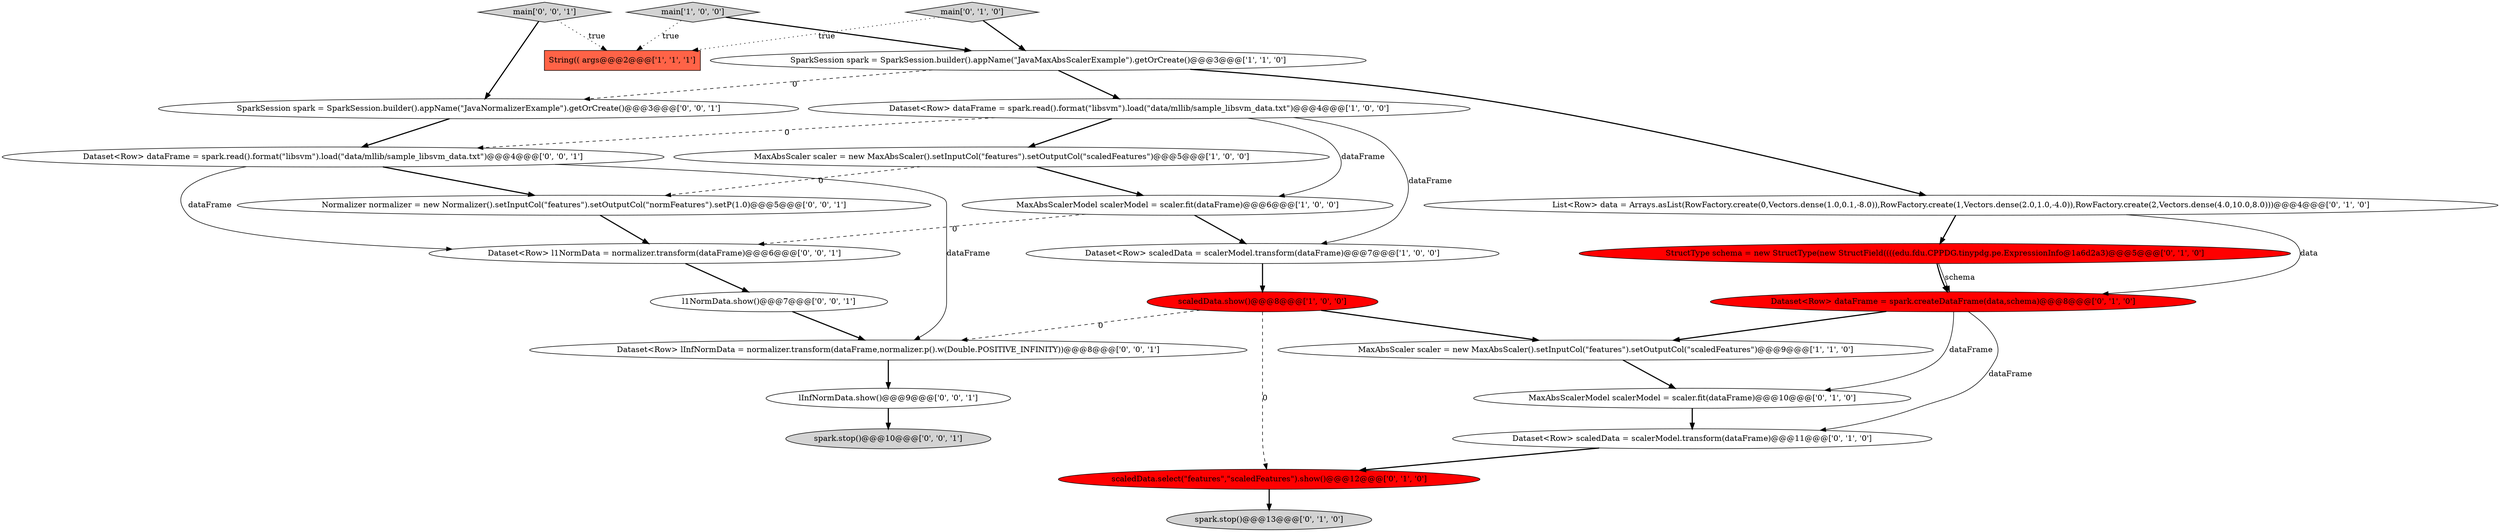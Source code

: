 digraph {
10 [style = filled, label = "Dataset<Row> scaledData = scalerModel.transform(dataFrame)@@@11@@@['0', '1', '0']", fillcolor = white, shape = ellipse image = "AAA0AAABBB2BBB"];
22 [style = filled, label = "Dataset<Row> l1NormData = normalizer.transform(dataFrame)@@@6@@@['0', '0', '1']", fillcolor = white, shape = ellipse image = "AAA0AAABBB3BBB"];
11 [style = filled, label = "scaledData.select(\"features\",\"scaledFeatures\").show()@@@12@@@['0', '1', '0']", fillcolor = red, shape = ellipse image = "AAA1AAABBB2BBB"];
19 [style = filled, label = "Dataset<Row> lInfNormData = normalizer.transform(dataFrame,normalizer.p().w(Double.POSITIVE_INFINITY))@@@8@@@['0', '0', '1']", fillcolor = white, shape = ellipse image = "AAA0AAABBB3BBB"];
8 [style = filled, label = "scaledData.show()@@@8@@@['1', '0', '0']", fillcolor = red, shape = ellipse image = "AAA1AAABBB1BBB"];
16 [style = filled, label = "MaxAbsScalerModel scalerModel = scaler.fit(dataFrame)@@@10@@@['0', '1', '0']", fillcolor = white, shape = ellipse image = "AAA0AAABBB2BBB"];
5 [style = filled, label = "MaxAbsScalerModel scalerModel = scaler.fit(dataFrame)@@@6@@@['1', '0', '0']", fillcolor = white, shape = ellipse image = "AAA0AAABBB1BBB"];
20 [style = filled, label = "spark.stop()@@@10@@@['0', '0', '1']", fillcolor = lightgray, shape = ellipse image = "AAA0AAABBB3BBB"];
4 [style = filled, label = "MaxAbsScaler scaler = new MaxAbsScaler().setInputCol(\"features\").setOutputCol(\"scaledFeatures\")@@@5@@@['1', '0', '0']", fillcolor = white, shape = ellipse image = "AAA0AAABBB1BBB"];
7 [style = filled, label = "SparkSession spark = SparkSession.builder().appName(\"JavaMaxAbsScalerExample\").getOrCreate()@@@3@@@['1', '1', '0']", fillcolor = white, shape = ellipse image = "AAA0AAABBB1BBB"];
0 [style = filled, label = "MaxAbsScaler scaler = new MaxAbsScaler().setInputCol(\"features\").setOutputCol(\"scaledFeatures\")@@@9@@@['1', '1', '0']", fillcolor = white, shape = ellipse image = "AAA0AAABBB1BBB"];
12 [style = filled, label = "main['0', '1', '0']", fillcolor = lightgray, shape = diamond image = "AAA0AAABBB2BBB"];
17 [style = filled, label = "Dataset<Row> dataFrame = spark.read().format(\"libsvm\").load(\"data/mllib/sample_libsvm_data.txt\")@@@4@@@['0', '0', '1']", fillcolor = white, shape = ellipse image = "AAA0AAABBB3BBB"];
25 [style = filled, label = "SparkSession spark = SparkSession.builder().appName(\"JavaNormalizerExample\").getOrCreate()@@@3@@@['0', '0', '1']", fillcolor = white, shape = ellipse image = "AAA0AAABBB3BBB"];
23 [style = filled, label = "lInfNormData.show()@@@9@@@['0', '0', '1']", fillcolor = white, shape = ellipse image = "AAA0AAABBB3BBB"];
2 [style = filled, label = "String(( args@@@2@@@['1', '1', '1']", fillcolor = tomato, shape = box image = "AAA0AAABBB1BBB"];
18 [style = filled, label = "Normalizer normalizer = new Normalizer().setInputCol(\"features\").setOutputCol(\"normFeatures\").setP(1.0)@@@5@@@['0', '0', '1']", fillcolor = white, shape = ellipse image = "AAA0AAABBB3BBB"];
3 [style = filled, label = "main['1', '0', '0']", fillcolor = lightgray, shape = diamond image = "AAA0AAABBB1BBB"];
6 [style = filled, label = "Dataset<Row> scaledData = scalerModel.transform(dataFrame)@@@7@@@['1', '0', '0']", fillcolor = white, shape = ellipse image = "AAA0AAABBB1BBB"];
14 [style = filled, label = "Dataset<Row> dataFrame = spark.createDataFrame(data,schema)@@@8@@@['0', '1', '0']", fillcolor = red, shape = ellipse image = "AAA1AAABBB2BBB"];
15 [style = filled, label = "spark.stop()@@@13@@@['0', '1', '0']", fillcolor = lightgray, shape = ellipse image = "AAA0AAABBB2BBB"];
24 [style = filled, label = "main['0', '0', '1']", fillcolor = lightgray, shape = diamond image = "AAA0AAABBB3BBB"];
13 [style = filled, label = "StructType schema = new StructType(new StructField((((edu.fdu.CPPDG.tinypdg.pe.ExpressionInfo@1a6d2a3)@@@5@@@['0', '1', '0']", fillcolor = red, shape = ellipse image = "AAA1AAABBB2BBB"];
21 [style = filled, label = "l1NormData.show()@@@7@@@['0', '0', '1']", fillcolor = white, shape = ellipse image = "AAA0AAABBB3BBB"];
9 [style = filled, label = "List<Row> data = Arrays.asList(RowFactory.create(0,Vectors.dense(1.0,0.1,-8.0)),RowFactory.create(1,Vectors.dense(2.0,1.0,-4.0)),RowFactory.create(2,Vectors.dense(4.0,10.0,8.0)))@@@4@@@['0', '1', '0']", fillcolor = white, shape = ellipse image = "AAA0AAABBB2BBB"];
1 [style = filled, label = "Dataset<Row> dataFrame = spark.read().format(\"libsvm\").load(\"data/mllib/sample_libsvm_data.txt\")@@@4@@@['1', '0', '0']", fillcolor = white, shape = ellipse image = "AAA0AAABBB1BBB"];
4->18 [style = dashed, label="0"];
8->19 [style = dashed, label="0"];
0->16 [style = bold, label=""];
1->4 [style = bold, label=""];
23->20 [style = bold, label=""];
7->1 [style = bold, label=""];
21->19 [style = bold, label=""];
16->10 [style = bold, label=""];
12->2 [style = dotted, label="true"];
22->21 [style = bold, label=""];
9->14 [style = solid, label="data"];
1->6 [style = solid, label="dataFrame"];
17->22 [style = solid, label="dataFrame"];
14->16 [style = solid, label="dataFrame"];
25->17 [style = bold, label=""];
12->7 [style = bold, label=""];
11->15 [style = bold, label=""];
8->0 [style = bold, label=""];
7->9 [style = bold, label=""];
1->17 [style = dashed, label="0"];
18->22 [style = bold, label=""];
5->6 [style = bold, label=""];
14->0 [style = bold, label=""];
13->14 [style = solid, label="schema"];
3->7 [style = bold, label=""];
17->19 [style = solid, label="dataFrame"];
24->25 [style = bold, label=""];
19->23 [style = bold, label=""];
1->5 [style = solid, label="dataFrame"];
6->8 [style = bold, label=""];
7->25 [style = dashed, label="0"];
24->2 [style = dotted, label="true"];
8->11 [style = dashed, label="0"];
4->5 [style = bold, label=""];
13->14 [style = bold, label=""];
17->18 [style = bold, label=""];
14->10 [style = solid, label="dataFrame"];
3->2 [style = dotted, label="true"];
9->13 [style = bold, label=""];
10->11 [style = bold, label=""];
5->22 [style = dashed, label="0"];
}
